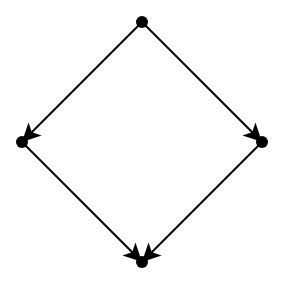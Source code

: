 <mxfile version="21.2.8" type="device">
  <diagram name="Page-1" id="EmzW9m4wEbgJ9OYB7BM4">
    <mxGraphModel dx="447" dy="307" grid="1" gridSize="10" guides="1" tooltips="1" connect="1" arrows="1" fold="1" page="1" pageScale="1" pageWidth="827" pageHeight="1169" math="0" shadow="0">
      <root>
        <mxCell id="0" />
        <mxCell id="1" parent="0" />
        <mxCell id="9axRHv_cUufyyjQwxjc5-1" value="" style="shape=waypoint;sketch=0;fillStyle=solid;size=6;pointerEvents=1;points=[];fillColor=none;resizable=0;rotatable=0;perimeter=centerPerimeter;snapToPoint=1;" parent="1" vertex="1">
          <mxGeometry x="310" y="550" width="20" height="20" as="geometry" />
        </mxCell>
        <mxCell id="9axRHv_cUufyyjQwxjc5-2" value="" style="shape=waypoint;sketch=0;fillStyle=solid;size=6;pointerEvents=1;points=[];fillColor=none;resizable=0;rotatable=0;perimeter=centerPerimeter;snapToPoint=1;" parent="1" vertex="1">
          <mxGeometry x="430" y="550" width="20" height="20" as="geometry" />
        </mxCell>
        <mxCell id="9axRHv_cUufyyjQwxjc5-3" value="" style="shape=waypoint;sketch=0;fillStyle=solid;size=6;pointerEvents=1;points=[];fillColor=none;resizable=0;rotatable=0;perimeter=centerPerimeter;snapToPoint=1;" parent="1" vertex="1">
          <mxGeometry x="370" y="610" width="20" height="20" as="geometry" />
        </mxCell>
        <mxCell id="9axRHv_cUufyyjQwxjc5-4" value="" style="shape=waypoint;sketch=0;fillStyle=solid;size=6;pointerEvents=1;points=[];fillColor=none;resizable=0;rotatable=0;perimeter=centerPerimeter;snapToPoint=1;" parent="1" vertex="1">
          <mxGeometry x="370" y="490" width="20" height="20" as="geometry" />
        </mxCell>
        <mxCell id="9axRHv_cUufyyjQwxjc5-5" value="" style="endArrow=classic;html=1;rounded=0;" parent="1" source="9axRHv_cUufyyjQwxjc5-4" target="9axRHv_cUufyyjQwxjc5-2" edge="1">
          <mxGeometry width="50" height="50" relative="1" as="geometry">
            <mxPoint x="420" y="580" as="sourcePoint" />
            <mxPoint x="470" y="530" as="targetPoint" />
          </mxGeometry>
        </mxCell>
        <mxCell id="9axRHv_cUufyyjQwxjc5-6" value="" style="endArrow=classic;html=1;rounded=0;" parent="1" source="9axRHv_cUufyyjQwxjc5-2" target="9axRHv_cUufyyjQwxjc5-3" edge="1">
          <mxGeometry width="50" height="50" relative="1" as="geometry">
            <mxPoint x="420" y="580" as="sourcePoint" />
            <mxPoint x="470" y="530" as="targetPoint" />
          </mxGeometry>
        </mxCell>
        <mxCell id="9axRHv_cUufyyjQwxjc5-8" value="" style="endArrow=classic;html=1;rounded=0;exitX=0.07;exitY=1.1;exitDx=0;exitDy=0;exitPerimeter=0;entryX=0.61;entryY=1;entryDx=0;entryDy=0;entryPerimeter=0;" parent="1" source="9axRHv_cUufyyjQwxjc5-4" target="9axRHv_cUufyyjQwxjc5-1" edge="1">
          <mxGeometry width="50" height="50" relative="1" as="geometry">
            <mxPoint x="420" y="580" as="sourcePoint" />
            <mxPoint x="470" y="530" as="targetPoint" />
          </mxGeometry>
        </mxCell>
        <mxCell id="9axRHv_cUufyyjQwxjc5-9" value="" style="endArrow=classic;html=1;rounded=0;exitX=0.39;exitY=0.9;exitDx=0;exitDy=0;exitPerimeter=0;" parent="1" source="9axRHv_cUufyyjQwxjc5-1" target="9axRHv_cUufyyjQwxjc5-3" edge="1">
          <mxGeometry width="50" height="50" relative="1" as="geometry">
            <mxPoint x="420" y="580" as="sourcePoint" />
            <mxPoint x="470" y="530" as="targetPoint" />
          </mxGeometry>
        </mxCell>
      </root>
    </mxGraphModel>
  </diagram>
</mxfile>
